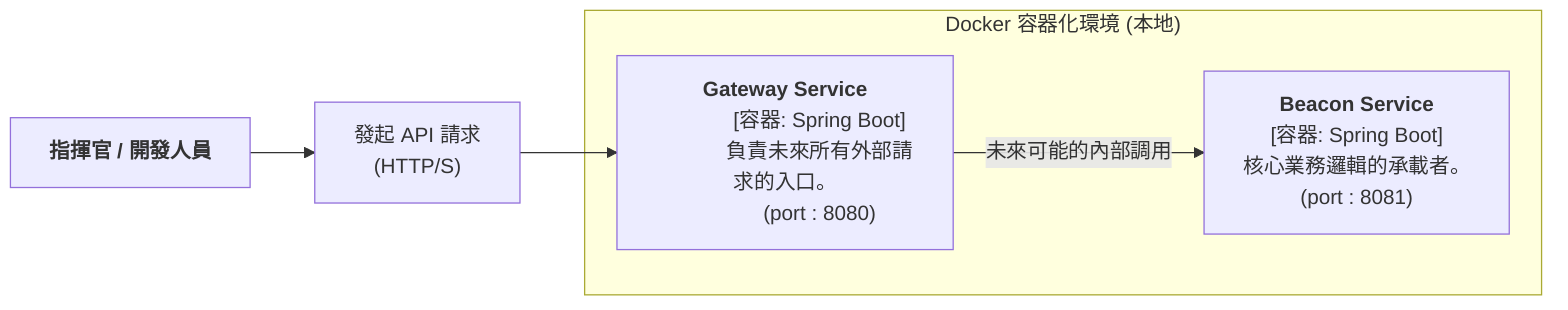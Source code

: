 graph LR
    %% C2 - Container Diagram for Act I

    A["<b>指揮官 / 開發人員</b>"]
    
    %% Mediator node for the label
    L1["發起 API 請求<br>(HTTP/S)"]

    subgraph "Docker 容器化環境 (本地)"
        direction LR
        C1["
            <b>Gateway Service</b>
            [容器: Spring Boot]
            負責未來所有外部請求的入口。
            (port : 8080)
        "]

        C2["
            <b>Beacon Service</b>
            [容器: Spring Boot]
            核心業務邏輯的承載者。
            (port : 8081)
        "]
    end

    %% Connections in an LR layout
    A --> L1
    L1 --> C1
    
    C1 -- "未來可能的內部調用" --> C2